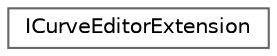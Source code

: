 digraph "Graphical Class Hierarchy"
{
 // INTERACTIVE_SVG=YES
 // LATEX_PDF_SIZE
  bgcolor="transparent";
  edge [fontname=Helvetica,fontsize=10,labelfontname=Helvetica,labelfontsize=10];
  node [fontname=Helvetica,fontsize=10,shape=box,height=0.2,width=0.4];
  rankdir="LR";
  Node0 [id="Node000000",label="ICurveEditorExtension",height=0.2,width=0.4,color="grey40", fillcolor="white", style="filled",URL="$dc/dc3/classICurveEditorExtension.html",tooltip=" "];
}
